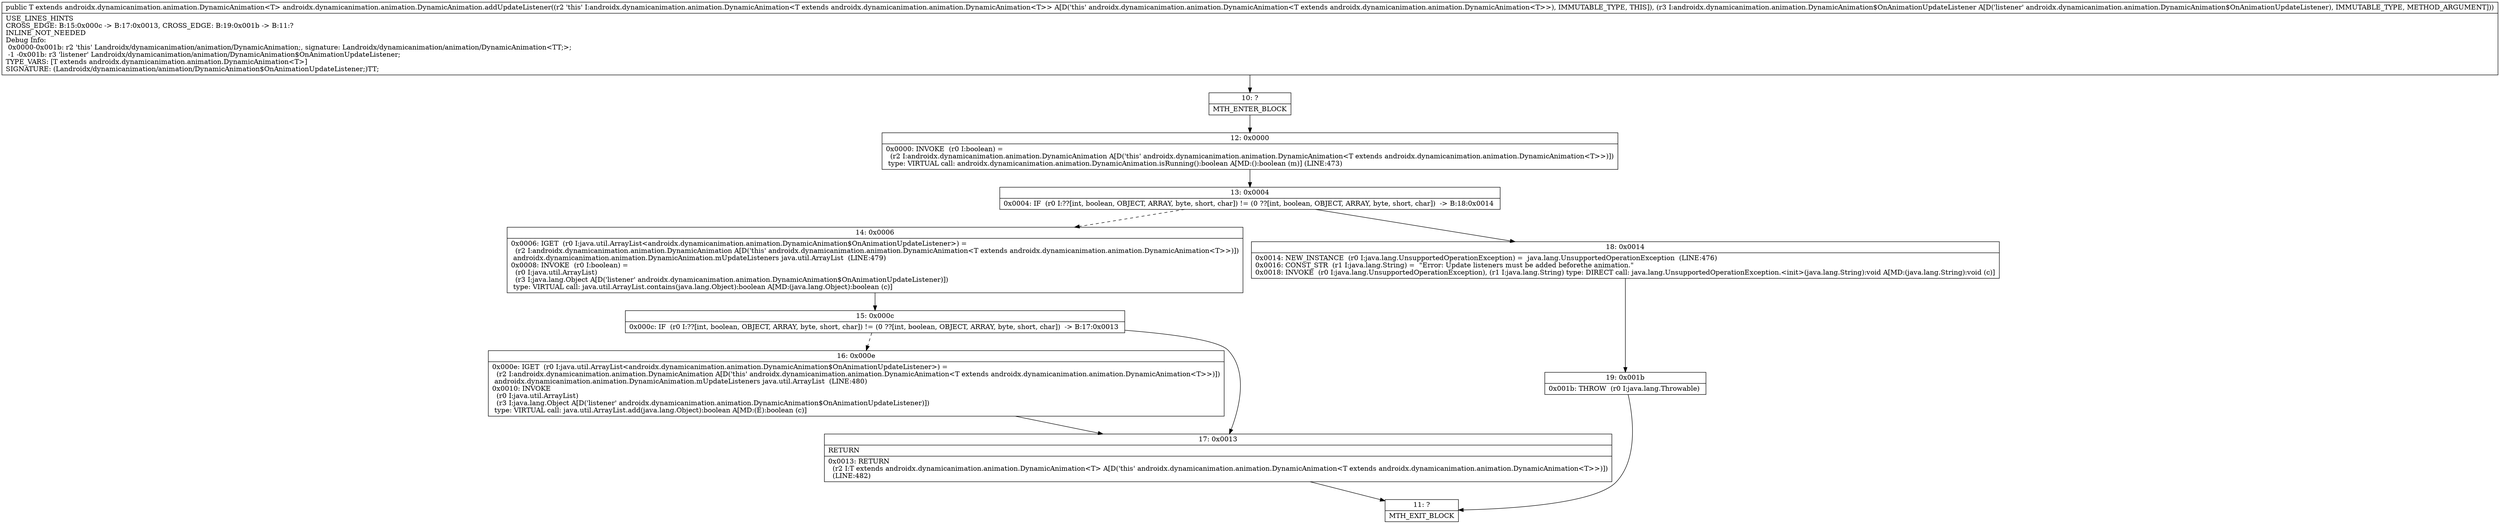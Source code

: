digraph "CFG forandroidx.dynamicanimation.animation.DynamicAnimation.addUpdateListener(Landroidx\/dynamicanimation\/animation\/DynamicAnimation$OnAnimationUpdateListener;)Landroidx\/dynamicanimation\/animation\/DynamicAnimation;" {
Node_10 [shape=record,label="{10\:\ ?|MTH_ENTER_BLOCK\l}"];
Node_12 [shape=record,label="{12\:\ 0x0000|0x0000: INVOKE  (r0 I:boolean) = \l  (r2 I:androidx.dynamicanimation.animation.DynamicAnimation A[D('this' androidx.dynamicanimation.animation.DynamicAnimation\<T extends androidx.dynamicanimation.animation.DynamicAnimation\<T\>\>)])\l type: VIRTUAL call: androidx.dynamicanimation.animation.DynamicAnimation.isRunning():boolean A[MD:():boolean (m)] (LINE:473)\l}"];
Node_13 [shape=record,label="{13\:\ 0x0004|0x0004: IF  (r0 I:??[int, boolean, OBJECT, ARRAY, byte, short, char]) != (0 ??[int, boolean, OBJECT, ARRAY, byte, short, char])  \-\> B:18:0x0014 \l}"];
Node_14 [shape=record,label="{14\:\ 0x0006|0x0006: IGET  (r0 I:java.util.ArrayList\<androidx.dynamicanimation.animation.DynamicAnimation$OnAnimationUpdateListener\>) = \l  (r2 I:androidx.dynamicanimation.animation.DynamicAnimation A[D('this' androidx.dynamicanimation.animation.DynamicAnimation\<T extends androidx.dynamicanimation.animation.DynamicAnimation\<T\>\>)])\l androidx.dynamicanimation.animation.DynamicAnimation.mUpdateListeners java.util.ArrayList  (LINE:479)\l0x0008: INVOKE  (r0 I:boolean) = \l  (r0 I:java.util.ArrayList)\l  (r3 I:java.lang.Object A[D('listener' androidx.dynamicanimation.animation.DynamicAnimation$OnAnimationUpdateListener)])\l type: VIRTUAL call: java.util.ArrayList.contains(java.lang.Object):boolean A[MD:(java.lang.Object):boolean (c)]\l}"];
Node_15 [shape=record,label="{15\:\ 0x000c|0x000c: IF  (r0 I:??[int, boolean, OBJECT, ARRAY, byte, short, char]) != (0 ??[int, boolean, OBJECT, ARRAY, byte, short, char])  \-\> B:17:0x0013 \l}"];
Node_16 [shape=record,label="{16\:\ 0x000e|0x000e: IGET  (r0 I:java.util.ArrayList\<androidx.dynamicanimation.animation.DynamicAnimation$OnAnimationUpdateListener\>) = \l  (r2 I:androidx.dynamicanimation.animation.DynamicAnimation A[D('this' androidx.dynamicanimation.animation.DynamicAnimation\<T extends androidx.dynamicanimation.animation.DynamicAnimation\<T\>\>)])\l androidx.dynamicanimation.animation.DynamicAnimation.mUpdateListeners java.util.ArrayList  (LINE:480)\l0x0010: INVOKE  \l  (r0 I:java.util.ArrayList)\l  (r3 I:java.lang.Object A[D('listener' androidx.dynamicanimation.animation.DynamicAnimation$OnAnimationUpdateListener)])\l type: VIRTUAL call: java.util.ArrayList.add(java.lang.Object):boolean A[MD:(E):boolean (c)]\l}"];
Node_17 [shape=record,label="{17\:\ 0x0013|RETURN\l|0x0013: RETURN  \l  (r2 I:T extends androidx.dynamicanimation.animation.DynamicAnimation\<T\> A[D('this' androidx.dynamicanimation.animation.DynamicAnimation\<T extends androidx.dynamicanimation.animation.DynamicAnimation\<T\>\>)])\l  (LINE:482)\l}"];
Node_11 [shape=record,label="{11\:\ ?|MTH_EXIT_BLOCK\l}"];
Node_18 [shape=record,label="{18\:\ 0x0014|0x0014: NEW_INSTANCE  (r0 I:java.lang.UnsupportedOperationException) =  java.lang.UnsupportedOperationException  (LINE:476)\l0x0016: CONST_STR  (r1 I:java.lang.String) =  \"Error: Update listeners must be added beforethe animation.\" \l0x0018: INVOKE  (r0 I:java.lang.UnsupportedOperationException), (r1 I:java.lang.String) type: DIRECT call: java.lang.UnsupportedOperationException.\<init\>(java.lang.String):void A[MD:(java.lang.String):void (c)]\l}"];
Node_19 [shape=record,label="{19\:\ 0x001b|0x001b: THROW  (r0 I:java.lang.Throwable) \l}"];
MethodNode[shape=record,label="{public T extends androidx.dynamicanimation.animation.DynamicAnimation\<T\> androidx.dynamicanimation.animation.DynamicAnimation.addUpdateListener((r2 'this' I:androidx.dynamicanimation.animation.DynamicAnimation\<T extends androidx.dynamicanimation.animation.DynamicAnimation\<T\>\> A[D('this' androidx.dynamicanimation.animation.DynamicAnimation\<T extends androidx.dynamicanimation.animation.DynamicAnimation\<T\>\>), IMMUTABLE_TYPE, THIS]), (r3 I:androidx.dynamicanimation.animation.DynamicAnimation$OnAnimationUpdateListener A[D('listener' androidx.dynamicanimation.animation.DynamicAnimation$OnAnimationUpdateListener), IMMUTABLE_TYPE, METHOD_ARGUMENT]))  | USE_LINES_HINTS\lCROSS_EDGE: B:15:0x000c \-\> B:17:0x0013, CROSS_EDGE: B:19:0x001b \-\> B:11:?\lINLINE_NOT_NEEDED\lDebug Info:\l  0x0000\-0x001b: r2 'this' Landroidx\/dynamicanimation\/animation\/DynamicAnimation;, signature: Landroidx\/dynamicanimation\/animation\/DynamicAnimation\<TT;\>;\l  \-1 \-0x001b: r3 'listener' Landroidx\/dynamicanimation\/animation\/DynamicAnimation$OnAnimationUpdateListener;\lTYPE_VARS: [T extends androidx.dynamicanimation.animation.DynamicAnimation\<T\>]\lSIGNATURE: (Landroidx\/dynamicanimation\/animation\/DynamicAnimation$OnAnimationUpdateListener;)TT;\l}"];
MethodNode -> Node_10;Node_10 -> Node_12;
Node_12 -> Node_13;
Node_13 -> Node_14[style=dashed];
Node_13 -> Node_18;
Node_14 -> Node_15;
Node_15 -> Node_16[style=dashed];
Node_15 -> Node_17;
Node_16 -> Node_17;
Node_17 -> Node_11;
Node_18 -> Node_19;
Node_19 -> Node_11;
}

